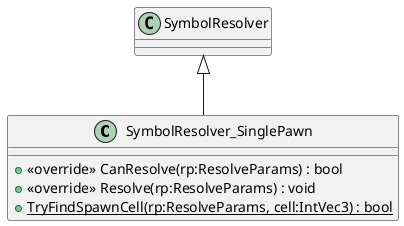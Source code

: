 @startuml
class SymbolResolver_SinglePawn {
    + <<override>> CanResolve(rp:ResolveParams) : bool
    + <<override>> Resolve(rp:ResolveParams) : void
    + {static} TryFindSpawnCell(rp:ResolveParams, cell:IntVec3) : bool
}
SymbolResolver <|-- SymbolResolver_SinglePawn
@enduml
